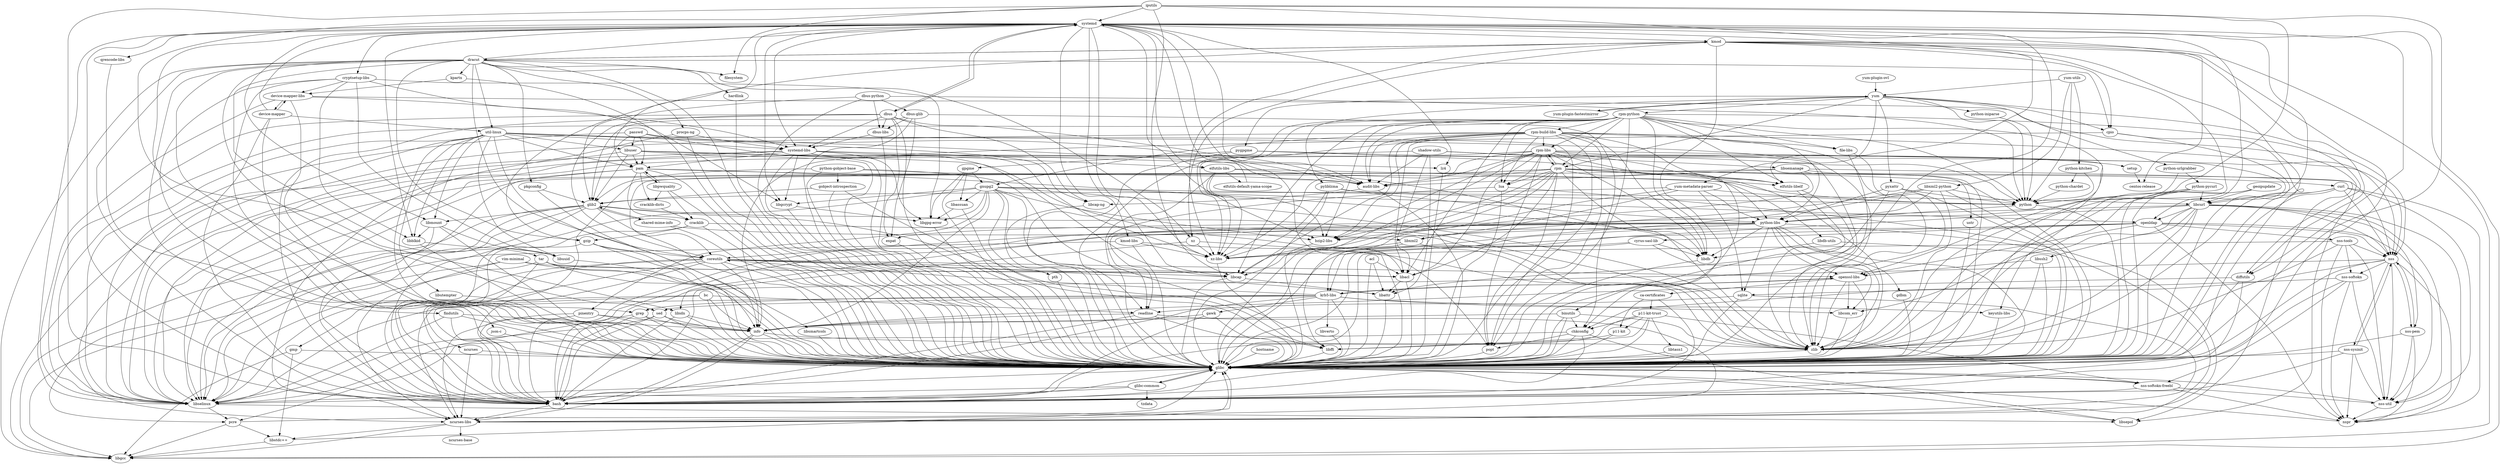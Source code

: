 digraph G {
"setup" -> "centos-release"; "kpartx" -> "device-mapper-libs"; "kpartx" -> "glibc"; "gmp" -> "libstdc++"; "gmp" -> "libgcc"; "gmp" -> "glibc"; "rpm-build-libs" -> "zlib"; "rpm-build-libs" -> "xz-libs"; "rpm-build-libs" -> "popt"; "rpm-build-libs" -> "elfutils-libelf"; "rpm-build-libs" -> "libcap"; "rpm-build-libs" -> "rpm-libs"; "rpm-build-libs" -> "gnupg2"; "rpm-build-libs" -> "glibc"; "rpm-build-libs" -> "libselinux"; "rpm-build-libs" -> "bzip2-libs"; "rpm-build-libs" -> "libdb"; "rpm-build-libs" -> "libacl"; "rpm-build-libs" -> "lua"; "rpm-build-libs" -> "audit-libs"; "rpm-build-libs" -> "file-libs"; "rpm-build-libs" -> "nss"; "hardlink" -> "glibc"; "glibc" -> "glibc-common"; "glibc" -> "nss-softokn-freebl"; "cyrus-sasl-lib" -> "glibc"; "cyrus-sasl-lib" -> "libdb"; "cyrus-sasl-lib" -> "libcom_err"; "cyrus-sasl-lib" -> "krb5-libs"; "nss-util" -> "nspr"; "nss-util" -> "glibc"; "libidn" -> "bash"; "libidn" -> "glibc"; "libidn" -> "info"; "python-libs" -> "bash"; "python-libs" -> "zlib"; "python-libs" -> "libffi"; "python-libs" -> "readline"; "python-libs" -> "sqlite"; "python-libs" -> "expat"; "python-libs" -> "openssl-libs"; "python-libs" -> "glibc"; "python-libs" -> "ncurses-libs"; "python-libs" -> "bzip2-libs"; "python-libs" -> "libdb"; "python-libs" -> "coreutils"; "python-libs" -> "gdbm"; "rpm-python" -> "zlib"; "rpm-python" -> "xz-libs"; "rpm-python" -> "popt"; "rpm-python" -> "elfutils-libelf"; "rpm-python" -> "libcap"; "rpm-python" -> "rpm-libs"; "rpm-python" -> "python-libs"; "rpm-python" -> "glibc"; "rpm-python" -> "libselinux"; "rpm-python" -> "bzip2-libs"; "rpm-python" -> "libdb"; "rpm-python" -> "libacl"; "rpm-python" -> "lua"; "rpm-python" -> "audit-libs"; "rpm-python" -> "file-libs"; "rpm-python" -> "nss"; "rpm-python" -> "rpm"; "rpm-python" -> "python"; "rpm-python" -> "rpm-build-libs"; "expat" -> "glibc"; "xz" -> "bash"; "xz" -> "xz-libs"; "xz" -> "glibc"; "libverto" -> "glibc"; "rpm-libs" -> "zlib"; "rpm-libs" -> "xz-libs"; "rpm-libs" -> "popt"; "rpm-libs" -> "elfutils-libelf"; "rpm-libs" -> "libcap"; "rpm-libs" -> "glibc"; "rpm-libs" -> "libselinux"; "rpm-libs" -> "bzip2-libs"; "rpm-libs" -> "libdb"; "rpm-libs" -> "libacl"; "rpm-libs" -> "lua"; "rpm-libs" -> "audit-libs"; "rpm-libs" -> "nss"; "rpm-libs" -> "rpm"; "pth" -> "glibc"; "libgpg-error" -> "glibc"; "libsepol" -> "glibc"; "dbus-libs" -> "glibc"; "dbus-libs" -> "systemd-libs"; "hostname" -> "glibc"; "libattr" -> "glibc"; "acl" -> "glibc"; "acl" -> "libattr"; "acl" -> "libacl"; "shadow-utils" -> "setup"; "shadow-utils" -> "glibc"; "shadow-utils" -> "libselinux"; "shadow-utils" -> "libattr"; "shadow-utils" -> "libacl"; "shadow-utils" -> "audit-libs"; "shadow-utils" -> "libsemanage"; "libdb-utils" -> "glibc"; "libdb-utils" -> "libdb"; "device-mapper" -> "bash"; "device-mapper" -> "device-mapper-libs"; "device-mapper" -> "glibc"; "device-mapper" -> "util-linux"; "device-mapper" -> "systemd"; "nss" -> "nspr"; "nss" -> "bash"; "nss" -> "chkconfig"; "nss" -> "nss-pem"; "nss" -> "nss-sysinit"; "nss" -> "glibc"; "nss" -> "nss-util"; "nss" -> "nss-softokn"; "libgcrypt" -> "glibc"; "libgcrypt" -> "libgpg-error"; "glibc-common" -> "tzdata"; "glibc-common" -> "bash"; "glibc-common" -> "glibc"; "glibc-common" -> "libselinux"; "krb5-libs" -> "bash"; "krb5-libs" -> "gawk"; "krb5-libs" -> "keyutils-libs"; "krb5-libs" -> "openssl-libs"; "krb5-libs" -> "glibc"; "krb5-libs" -> "libselinux"; "krb5-libs" -> "libcom_err"; "krb5-libs" -> "sed"; "krb5-libs" -> "grep"; "krb5-libs" -> "libverto"; "krb5-libs" -> "coreutils"; "lz4" -> "glibc"; "rpm" -> "bash"; "rpm" -> "zlib"; "rpm" -> "xz-libs"; "rpm" -> "popt"; "rpm" -> "elfutils-libelf"; "rpm" -> "libcap"; "rpm" -> "rpm-libs"; "rpm" -> "glibc"; "rpm" -> "libselinux"; "rpm" -> "bzip2-libs"; "rpm" -> "libdb"; "rpm" -> "libacl"; "rpm" -> "lua"; "rpm" -> "audit-libs"; "rpm" -> "libdb-utils"; "rpm" -> "coreutils"; "rpm" -> "nss"; "rpm" -> "curl"; "dbus" -> "bash"; "dbus" -> "libcap-ng"; "dbus" -> "expat"; "dbus" -> "dbus-libs"; "dbus" -> "glibc"; "dbus" -> "libselinux"; "dbus" -> "audit-libs"; "dbus" -> "coreutils"; "dbus" -> "systemd-libs"; "dbus" -> "systemd"; "yum-utils" -> "yum"; "yum-utils" -> "python"; "yum-utils" -> "libxml2-python"; "yum-utils" -> "python-kitchen"; "sqlite" -> "readline"; "sqlite" -> "glibc"; "sqlite" -> "ncurses-libs"; "device-mapper-libs" -> "device-mapper"; "device-mapper-libs" -> "glibc"; "device-mapper-libs" -> "libsepol"; "device-mapper-libs" -> "libselinux"; "device-mapper-libs" -> "systemd-libs"; "pinentry" -> "bash"; "pinentry" -> "glibc"; "pinentry" -> "ncurses-libs"; "pinentry" -> "info"; "file-libs" -> "zlib"; "file-libs" -> "glibc"; "info" -> "bash"; "info" -> "zlib"; "info" -> "glibc"; "info" -> "ncurses-libs"; "bc" -> "bash"; "bc" -> "readline"; "bc" -> "glibc"; "bc" -> "ncurses-libs"; "bc" -> "info"; "libselinux" -> "pcre"; "libselinux" -> "glibc"; "libselinux" -> "libsepol"; "pyliblzma" -> "xz-libs"; "pyliblzma" -> "python-libs"; "pyliblzma" -> "glibc"; "pyliblzma" -> "python"; "libassuan" -> "glibc"; "libassuan" -> "libgpg-error"; "python-gobject-base" -> "libffi"; "python-gobject-base" -> "glibc"; "python-gobject-base" -> "glib2"; "python-gobject-base" -> "gobject-introspection"; "python-gobject-base" -> "python"; "yum-metadata-parser" -> "libxml2"; "yum-metadata-parser" -> "sqlite"; "yum-metadata-parser" -> "python-libs"; "yum-metadata-parser" -> "glibc"; "yum-metadata-parser" -> "glib2"; "yum-metadata-parser" -> "python"; "openldap" -> "nspr"; "openldap" -> "bash"; "openldap" -> "openssl-libs"; "openldap" -> "cyrus-sasl-lib"; "openldap" -> "glibc"; "openldap" -> "nss-util"; "openldap" -> "nss"; "openldap" -> "nss-tools"; "p11-kit" -> "libffi"; "p11-kit" -> "glibc"; "zlib" -> "glibc"; "gawk" -> "bash"; "gawk" -> "glibc"; "gawk" -> "info"; "dbus-glib" -> "chkconfig"; "dbus-glib" -> "expat"; "dbus-glib" -> "dbus-libs"; "dbus-glib" -> "glibc"; "dbus-glib" -> "glib2"; "kmod" -> "bash"; "kmod" -> "zlib"; "kmod" -> "xz-libs"; "kmod" -> "cpio"; "kmod" -> "xz"; "kmod" -> "binutils"; "kmod" -> "dracut"; "kmod" -> "libgcc"; "kmod" -> "glibc"; "kmod" -> "diffutils"; "kmod" -> "gzip"; "libstdc++" -> "libgcc"; "libstdc++" -> "glibc"; "ncurses-libs" -> "libstdc++"; "ncurses-libs" -> "libgcc"; "ncurses-libs" -> "ncurses-base"; "ncurses-libs" -> "glibc"; "dbus-python" -> "dbus-libs"; "dbus-python" -> "glibc"; "dbus-python" -> "glib2"; "dbus-python" -> "python"; "dbus-python" -> "dbus-glib"; "bash" -> "glibc"; "bash" -> "ncurses-libs"; "libcurl" -> "nspr"; "libcurl" -> "zlib"; "libcurl" -> "nss-pem"; "libcurl" -> "openldap"; "libcurl" -> "glibc"; "libcurl" -> "nss-util"; "libcurl" -> "libcom_err"; "libcurl" -> "libidn"; "libcurl" -> "krb5-libs"; "libcurl" -> "libssh2"; "libcurl" -> "nss"; "json-c" -> "glibc"; "python-chardet" -> "python"; "diffutils" -> "bash"; "diffutils" -> "glibc"; "diffutils" -> "info"; "pyxattr" -> "python-libs"; "pyxattr" -> "glibc"; "pyxattr" -> "libattr"; "pyxattr" -> "python"; "ca-certificates" -> "bash"; "ca-certificates" -> "p11-kit"; "ca-certificates" -> "p11-kit-trust"; "systemd-libs" -> "xz-libs"; "systemd-libs" -> "libcap"; "systemd-libs" -> "libgcrypt"; "systemd-libs" -> "pam"; "systemd-libs" -> "elfutils-libs"; "systemd-libs" -> "libgcc"; "systemd-libs" -> "glibc"; "systemd-libs" -> "libselinux"; "systemd-libs" -> "libgpg-error"; "systemd-libs" -> "lz4"; "xz-libs" -> "glibc"; "pam" -> "bash"; "pam" -> "cracklib"; "pam" -> "glibc"; "pam" -> "libselinux"; "pam" -> "libdb"; "pam" -> "audit-libs"; "pam" -> "cracklib-dicts"; "pam" -> "libpwquality"; "findutils" -> "bash"; "findutils" -> "glibc"; "findutils" -> "libselinux"; "findutils" -> "info"; "elfutils-libelf" -> "zlib"; "elfutils-libelf" -> "glibc"; "nss-softokn-freebl" -> "nspr"; "nss-softokn-freebl" -> "bash"; "nss-softokn-freebl" -> "glibc"; "nss-softokn-freebl" -> "nss-util"; "nss-tools" -> "nspr"; "nss-tools" -> "zlib"; "nss-tools" -> "glibc"; "nss-tools" -> "nss-util"; "nss-tools" -> "nss-softokn"; "nss-tools" -> "nss"; "popt" -> "glibc"; "pcre" -> "libstdc++"; "pcre" -> "libgcc"; "pcre" -> "glibc"; "yum-plugin-fastestmirror" -> "yum"; "nss-sysinit" -> "nspr"; "nss-sysinit" -> "bash"; "nss-sysinit" -> "glibc"; "nss-sysinit" -> "nss-util"; "nss-sysinit" -> "nss"; "libsemanage" -> "ustr"; "libsemanage" -> "glibc"; "libsemanage" -> "libsepol"; "libsemanage" -> "libselinux"; "libsemanage" -> "bzip2-libs"; "libsemanage" -> "audit-libs"; "qrencode-libs" -> "glibc"; "systemd" -> "centos-release"; "systemd" -> "bash"; "systemd" -> "zlib"; "systemd" -> "xz-libs"; "systemd" -> "elfutils-libelf"; "systemd" -> "libcap"; "systemd" -> "libgcrypt"; "systemd" -> "kmod-libs"; "systemd" -> "libblkid"; "systemd" -> "libmount"; "systemd" -> "pam"; "systemd" -> "libcurl"; "systemd" -> "qrencode-libs"; "systemd" -> "elfutils-libs"; "systemd" -> "dbus"; "systemd" -> "libgcc"; "systemd" -> "glibc"; "systemd" -> "libselinux"; "systemd" -> "bzip2-libs"; "systemd" -> "libacl"; "systemd" -> "diffutils"; "systemd" -> "audit-libs"; "systemd" -> "lz4"; "systemd" -> "cryptsetup-libs"; "systemd" -> "kmod"; "systemd" -> "systemd-libs"; "libcap" -> "glibc"; "libcap" -> "libattr"; "libutempter" -> "glibc"; "p11-kit-trust" -> "bash"; "p11-kit-trust" -> "chkconfig"; "p11-kit-trust" -> "libffi"; "p11-kit-trust" -> "libtasn1"; "p11-kit-trust" -> "nss-softokn-freebl"; "p11-kit-trust" -> "glibc"; "p11-kit-trust" -> "p11-kit"; "libssh2" -> "zlib"; "libssh2" -> "openssl-libs"; "libssh2" -> "glibc"; "elfutils-default-yama-scope" -> "systemd"; "libblkid" -> "glibc"; "libblkid" -> "libuuid"; "libacl" -> "glibc"; "libacl" -> "libattr"; "keyutils-libs" -> "glibc"; "elfutils-libs" -> "zlib"; "elfutils-libs" -> "xz-libs"; "elfutils-libs" -> "elfutils-libelf"; "elfutils-libs" -> "glibc"; "elfutils-libs" -> "bzip2-libs"; "elfutils-libs" -> "elfutils-default-yama-scope"; "pygpgme" -> "python-libs"; "pygpgme" -> "glibc"; "pygpgme" -> "python"; "pygpgme" -> "gpgme"; "passwd" -> "popt"; "passwd" -> "pam"; "passwd" -> "glibc"; "passwd" -> "libselinux"; "passwd" -> "audit-libs"; "passwd" -> "glib2"; "passwd" -> "libuser"; "audit-libs" -> "libcap-ng"; "audit-libs" -> "glibc"; "python" -> "python-libs"; "python" -> "glibc"; "libpwquality" -> "cracklib"; "libpwquality" -> "pam"; "libpwquality" -> "glibc"; "libpwquality" -> "cracklib-dicts"; "yum-plugin-ovl" -> "yum"; "libuuid" -> "glibc"; "sed" -> "bash"; "sed" -> "glibc"; "sed" -> "libselinux"; "sed" -> "info"; "cpio" -> "bash"; "cpio" -> "glibc"; "cpio" -> "info"; "libtasn1" -> "glibc"; "pkgconfig" -> "glibc"; "pkgconfig" -> "glib2"; "cracklib" -> "bash"; "cracklib" -> "zlib"; "cracklib" -> "glibc"; "cracklib" -> "gzip"; "dracut" -> "filesystem"; "dracut" -> "bash"; "dracut" -> "cpio"; "dracut" -> "findutils"; "dracut" -> "xz"; "dracut" -> "tar"; "dracut" -> "pkgconfig"; "dracut" -> "procps-ng"; "dracut" -> "libgcc"; "dracut" -> "glibc"; "dracut" -> "sed"; "dracut" -> "grep"; "dracut" -> "coreutils"; "dracut" -> "gzip"; "dracut" -> "hardlink"; "dracut" -> "kpartx"; "dracut" -> "util-linux"; "dracut" -> "kmod"; "dracut" -> "systemd"; "curl" -> "nspr"; "curl" -> "zlib"; "curl" -> "libcurl"; "curl" -> "glibc"; "curl" -> "nss-util"; "curl" -> "nss"; "yum" -> "cpio"; "yum" -> "python-iniparse"; "yum" -> "yum-metadata-parser"; "yum" -> "pyxattr"; "yum" -> "python-urlgrabber"; "yum" -> "rpm-python"; "yum" -> "pygpgme"; "yum" -> "diffutils"; "yum" -> "rpm"; "yum" -> "python"; "yum" -> "pyliblzma"; "yum" -> "yum-plugin-fastestmirror"; "glib2" -> "bash"; "glib2" -> "pcre"; "glib2" -> "zlib"; "glib2" -> "libffi"; "glib2" -> "libmount"; "glib2" -> "shared-mime-info"; "glib2" -> "libgcc"; "glib2" -> "glibc"; "glib2" -> "libselinux"; "libuser" -> "popt"; "libuser" -> "pam"; "libuser" -> "openldap"; "libuser" -> "glibc"; "libuser" -> "libselinux"; "libuser" -> "glib2"; "readline" -> "bash"; "readline" -> "glibc"; "readline" -> "ncurses-libs"; "readline" -> "info"; "binutils" -> "bash"; "binutils" -> "zlib"; "binutils" -> "chkconfig"; "binutils" -> "glibc"; "binutils" -> "info"; "chkconfig" -> "bash"; "chkconfig" -> "popt"; "chkconfig" -> "glibc"; "chkconfig" -> "libsepol"; "chkconfig" -> "libselinux"; "bzip2-libs" -> "glibc"; "vim-minimal" -> "glibc"; "vim-minimal" -> "ncurses-libs"; "vim-minimal" -> "libselinux"; "vim-minimal" -> "libacl"; "libcap-ng" -> "glibc"; "kmod-libs" -> "zlib"; "kmod-libs" -> "xz-libs"; "kmod-libs" -> "libgcc"; "kmod-libs" -> "glibc"; "lua" -> "readline"; "lua" -> "glibc"; "lua" -> "ncurses-libs"; "libmount" -> "libblkid"; "libmount" -> "glibc"; "libmount" -> "libselinux"; "libmount" -> "libuuid"; "nss-softokn" -> "nspr"; "nss-softokn" -> "sqlite"; "nss-softokn" -> "nss-softokn-freebl"; "nss-softokn" -> "glibc"; "nss-softokn" -> "nss-util"; "ustr" -> "glibc"; "cracklib-dicts" -> "cracklib"; "libcom_err" -> "glibc"; "iputils" -> "filesystem"; "iputils" -> "bash"; "iputils" -> "chkconfig"; "iputils" -> "libcap"; "iputils" -> "openssl-libs"; "iputils" -> "glibc"; "iputils" -> "libidn"; "iputils" -> "systemd"; "procps-ng" -> "glibc"; "procps-ng" -> "ncurses-libs"; "procps-ng" -> "systemd-libs"; "python-iniparse" -> "python"; "libxml2-python" -> "zlib"; "libxml2-python" -> "xz-libs"; "libxml2-python" -> "libxml2"; "libxml2-python" -> "python-libs"; "libxml2-python" -> "glibc"; "libxml2-python" -> "python"; "libffi" -> "glibc"; "nss-pem" -> "nspr"; "nss-pem" -> "glibc"; "nss-pem" -> "nss-util"; "nss-pem" -> "nss"; "nspr" -> "glibc"; "openssl-libs" -> "zlib"; "openssl-libs" -> "ca-certificates"; "openssl-libs" -> "glibc"; "openssl-libs" -> "libcom_err"; "openssl-libs" -> "krb5-libs"; "tar" -> "bash"; "tar" -> "glibc"; "tar" -> "libselinux"; "tar" -> "info"; "tar" -> "libacl"; "libdb" -> "glibc"; "gzip" -> "bash"; "gzip" -> "glibc"; "gzip" -> "info"; "gzip" -> "coreutils"; "grep" -> "bash"; "grep" -> "pcre"; "grep" -> "glibc"; "grep" -> "info"; "geoipupdate" -> "zlib"; "geoipupdate" -> "libcurl"; "geoipupdate" -> "glibc"; "ncurses" -> "glibc"; "ncurses" -> "ncurses-libs"; "shared-mime-info" -> "libxml2"; "shared-mime-info" -> "glibc"; "shared-mime-info" -> "glib2"; "gobject-introspection" -> "libffi"; "gobject-introspection" -> "glibc"; "gobject-introspection" -> "glib2"; "gpgme" -> "libassuan"; "gpgme" -> "gnupg2"; "gpgme" -> "glibc"; "gpgme" -> "libgpg-error"; "coreutils" -> "bash"; "coreutils" -> "libcap"; "coreutils" -> "ncurses"; "coreutils" -> "openssl-libs"; "coreutils" -> "glibc"; "coreutils" -> "libselinux"; "coreutils" -> "info"; "coreutils" -> "libattr"; "coreutils" -> "libacl"; "coreutils" -> "gmp"; "util-linux" -> "zlib"; "util-linux" -> "libcap-ng"; "util-linux" -> "libblkid"; "util-linux" -> "libmount"; "util-linux" -> "pam"; "util-linux" -> "libutempter"; "util-linux" -> "glibc"; "util-linux" -> "ncurses-libs"; "util-linux" -> "libselinux"; "util-linux" -> "libuuid"; "util-linux" -> "audit-libs"; "util-linux" -> "libuser"; "util-linux" -> "libsmartcols"; "util-linux" -> "systemd-libs"; "python-kitchen" -> "python-chardet"; "python-kitchen" -> "python"; "gnupg2" -> "bash"; "gnupg2" -> "zlib"; "gnupg2" -> "readline"; "gnupg2" -> "libgcrypt"; "gnupg2" -> "libassuan"; "gnupg2" -> "pinentry"; "gnupg2" -> "libcurl"; "gnupg2" -> "openldap"; "gnupg2" -> "glibc"; "gnupg2" -> "info"; "gnupg2" -> "bzip2-libs"; "gnupg2" -> "libgpg-error"; "gnupg2" -> "pth"; "libxml2" -> "zlib"; "libxml2" -> "xz-libs"; "libxml2" -> "glibc"; "gdbm" -> "glibc"; "libsmartcols" -> "glibc"; "python-pycurl" -> "keyutils-libs"; "python-pycurl" -> "libcurl"; "python-pycurl" -> "python-libs"; "python-pycurl" -> "glibc"; "python-pycurl" -> "python"; "cryptsetup-libs" -> "libgcrypt"; "cryptsetup-libs" -> "libblkid"; "cryptsetup-libs" -> "json-c"; "cryptsetup-libs" -> "device-mapper-libs"; "cryptsetup-libs" -> "glibc"; "cryptsetup-libs" -> "libgpg-error"; "cryptsetup-libs" -> "libuuid"; "python-urlgrabber" -> "python"; "python-urlgrabber" -> "python-pycurl"; }
